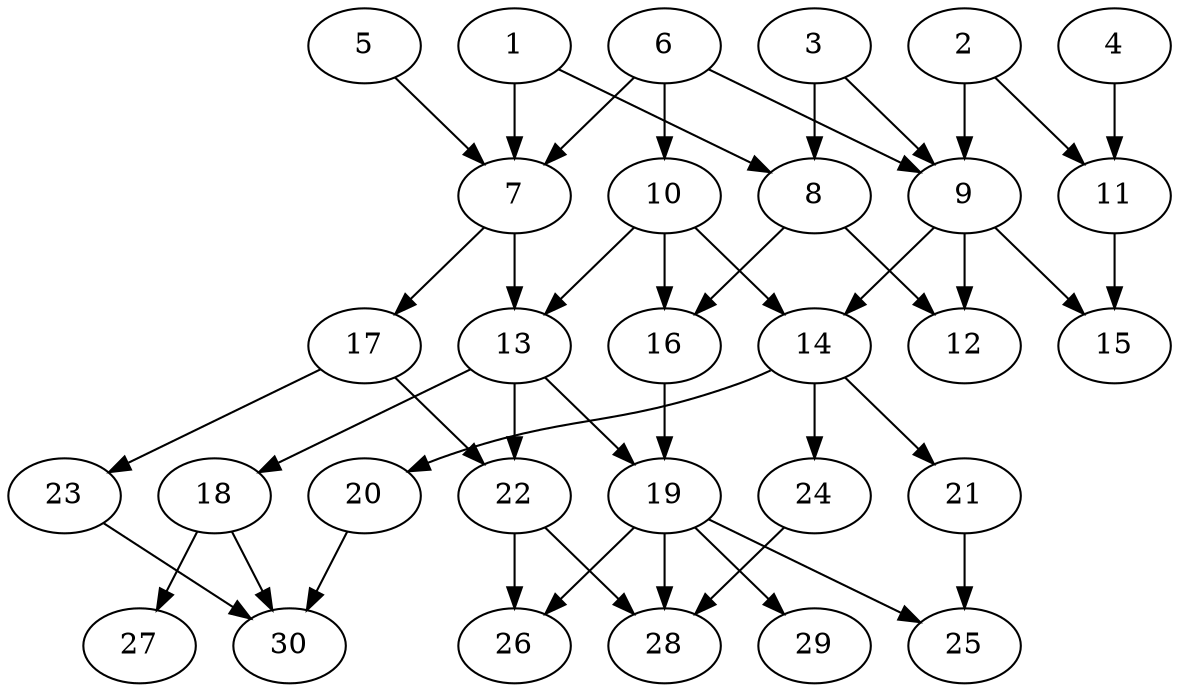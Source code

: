 // DAG (tier=2-normal, mode=data, n=30, ccr=0.442, fat=0.511, density=0.410, regular=0.427, jump=0.118, mindata=2097152, maxdata=16777216)
// DAG automatically generated by daggen at Sun Aug 24 16:33:34 2025
// /home/ermia/Project/Environments/daggen/bin/daggen --dot --ccr 0.442 --fat 0.511 --regular 0.427 --density 0.410 --jump 0.118 --mindata 2097152 --maxdata 16777216 -n 30 
digraph G {
  1 [size="4352847385127288832000", alpha="0.07", expect_size="2176423692563644416000"]
  1 -> 7 [size ="2132745073459200"]
  1 -> 8 [size ="2132745073459200"]
  2 [size="68849275213465816", alpha="0.05", expect_size="34424637606732908"]
  2 -> 9 [size ="1781508218028032"]
  2 -> 11 [size ="1781508218028032"]
  3 [size="1877264880692361216", alpha="0.04", expect_size="938632440346180608"]
  3 -> 8 [size ="818683186249728"]
  3 -> 9 [size ="818683186249728"]
  4 [size="2321108513763360768000", alpha="0.14", expect_size="1160554256881680384000"]
  4 -> 11 [size ="1402448589619200"]
  5 [size="868617913362339712", alpha="0.04", expect_size="434308956681169856"]
  5 -> 7 [size ="351806274142208"]
  6 [size="1368825992039700103168", alpha="0.06", expect_size="684412996019850051584"]
  6 -> 7 [size ="986254086766592"]
  6 -> 9 [size ="986254086766592"]
  6 -> 10 [size ="986254086766592"]
  7 [size="2147765252854475008", alpha="0.10", expect_size="1073882626427237504"]
  7 -> 13 [size ="1597526507520000"]
  7 -> 17 [size ="1597526507520000"]
  8 [size="1633255973618642", alpha="0.03", expect_size="816627986809321"]
  8 -> 12 [size ="178817347878912"]
  8 -> 16 [size ="178817347878912"]
  9 [size="318121975466792192", alpha="0.03", expect_size="159060987733396096"]
  9 -> 12 [size ="269304146690048"]
  9 -> 14 [size ="269304146690048"]
  9 -> 15 [size ="269304146690048"]
  10 [size="3790750723873943040", alpha="0.08", expect_size="1895375361936971520"]
  10 -> 13 [size ="1781997240320000"]
  10 -> 14 [size ="1781997240320000"]
  10 -> 16 [size ="1781997240320000"]
  11 [size="481465578614513729536", alpha="0.03", expect_size="240732789307256864768"]
  11 -> 15 [size ="491435828707328"]
  12 [size="1965504169550288", alpha="0.07", expect_size="982752084775144"]
  13 [size="542666684761027200", alpha="0.17", expect_size="271333342380513600"]
  13 -> 18 [size ="261753057312768"]
  13 -> 19 [size ="261753057312768"]
  13 -> 22 [size ="261753057312768"]
  14 [size="80349552758233235456", alpha="0.19", expect_size="40174776379116617728"]
  14 -> 20 [size ="148963189587968"]
  14 -> 21 [size ="148963189587968"]
  14 -> 24 [size ="148963189587968"]
  15 [size="732473598536631451648", alpha="0.13", expect_size="366236799268315725824"]
  16 [size="21948803978358108", alpha="0.12", expect_size="10974401989179054"]
  16 -> 19 [size ="392810402414592"]
  17 [size="4591114803083672", alpha="0.01", expect_size="2295557401541836"]
  17 -> 22 [size ="181382676480000"]
  17 -> 23 [size ="181382676480000"]
  18 [size="1335071255054420224", alpha="0.07", expect_size="667535627527210112"]
  18 -> 27 [size ="2109268916436992"]
  18 -> 30 [size ="2109268916436992"]
  19 [size="3958926604214908", alpha="0.06", expect_size="1979463302107454"]
  19 -> 25 [size ="269304146690048"]
  19 -> 26 [size ="269304146690048"]
  19 -> 28 [size ="269304146690048"]
  19 -> 29 [size ="269304146690048"]
  20 [size="21681796927398612", alpha="0.16", expect_size="10840898463699306"]
  20 -> 30 [size ="795807108300800"]
  21 [size="42271354455222896", alpha="0.04", expect_size="21135677227611448"]
  21 -> 25 [size ="48802773860352"]
  22 [size="942442814283509760", alpha="0.16", expect_size="471221407141754880"]
  22 -> 26 [size ="385383422492672"]
  22 -> 28 [size ="385383422492672"]
  23 [size="65773314808020467712", alpha="0.09", expect_size="32886657404010233856"]
  23 -> 30 [size ="130353633165312"]
  24 [size="643014267305269632", alpha="0.13", expect_size="321507133652634816"]
  24 -> 28 [size ="632017859379200"]
  25 [size="1097428846754826027008", alpha="0.10", expect_size="548714423377413013504"]
  26 [size="3186179025269686272000", alpha="0.02", expect_size="1593089512634843136000"]
  27 [size="264795299966630232064", alpha="0.17", expect_size="132397649983315116032"]
  28 [size="15439297858809480", alpha="0.15", expect_size="7719648929404740"]
  29 [size="328725045055490368", alpha="0.12", expect_size="164362522527745184"]
  30 [size="1009804936063050", alpha="0.04", expect_size="504902468031525"]
}